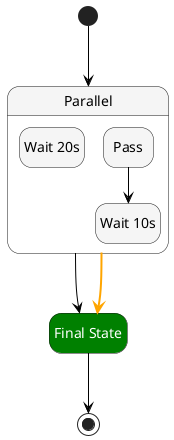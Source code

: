 @startuml
hide empty description
skinparam ArrowColor #black
skinparam state {

    BackgroundColor<<aslParallel>> #whitesmoke

    BackgroundColor<<aslPass>> #whitesmoke
    FontColor<<aslPass>> automatic

    BackgroundColor<<aslSucceed>> #green
    FontColor<<aslSucceed>> automatic

    BackgroundColor<<aslWait>> #whitesmoke
    FontColor<<aslWait>> automatic
    BackgroundColor<<Compensate>> #orange
}
state "Parallel" as state1<<aslParallel>> {
state "Wait 20s" as state3<<aslWait>>
state "Pass" as state4<<aslPass>>
state "Wait 10s" as state5<<aslWait>>
}
state "Final State" as state2<<aslSucceed>>
[*] --> state1
state1 --> state2
state1 -[bold,#orange]-> state2
state2 --> [*]
state4 --> state5
@enduml
